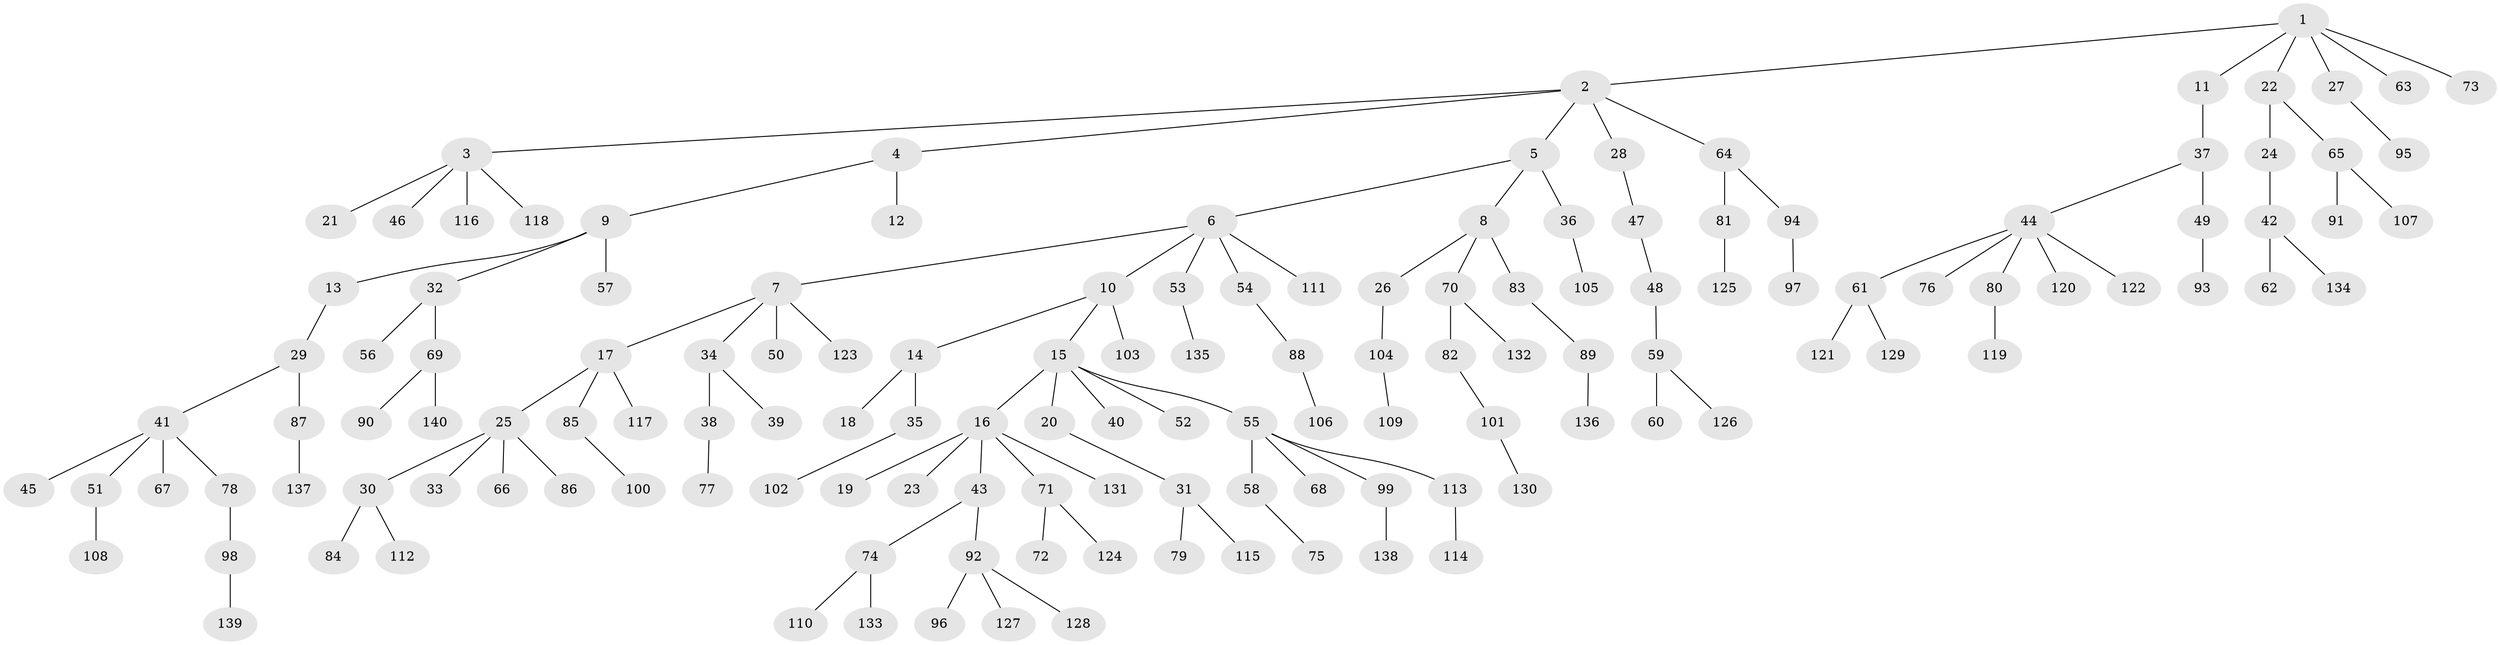 // Generated by graph-tools (version 1.1) at 2025/02/03/09/25 03:02:18]
// undirected, 140 vertices, 139 edges
graph export_dot {
graph [start="1"]
  node [color=gray90,style=filled];
  1;
  2;
  3;
  4;
  5;
  6;
  7;
  8;
  9;
  10;
  11;
  12;
  13;
  14;
  15;
  16;
  17;
  18;
  19;
  20;
  21;
  22;
  23;
  24;
  25;
  26;
  27;
  28;
  29;
  30;
  31;
  32;
  33;
  34;
  35;
  36;
  37;
  38;
  39;
  40;
  41;
  42;
  43;
  44;
  45;
  46;
  47;
  48;
  49;
  50;
  51;
  52;
  53;
  54;
  55;
  56;
  57;
  58;
  59;
  60;
  61;
  62;
  63;
  64;
  65;
  66;
  67;
  68;
  69;
  70;
  71;
  72;
  73;
  74;
  75;
  76;
  77;
  78;
  79;
  80;
  81;
  82;
  83;
  84;
  85;
  86;
  87;
  88;
  89;
  90;
  91;
  92;
  93;
  94;
  95;
  96;
  97;
  98;
  99;
  100;
  101;
  102;
  103;
  104;
  105;
  106;
  107;
  108;
  109;
  110;
  111;
  112;
  113;
  114;
  115;
  116;
  117;
  118;
  119;
  120;
  121;
  122;
  123;
  124;
  125;
  126;
  127;
  128;
  129;
  130;
  131;
  132;
  133;
  134;
  135;
  136;
  137;
  138;
  139;
  140;
  1 -- 2;
  1 -- 11;
  1 -- 22;
  1 -- 27;
  1 -- 63;
  1 -- 73;
  2 -- 3;
  2 -- 4;
  2 -- 5;
  2 -- 28;
  2 -- 64;
  3 -- 21;
  3 -- 46;
  3 -- 116;
  3 -- 118;
  4 -- 9;
  4 -- 12;
  5 -- 6;
  5 -- 8;
  5 -- 36;
  6 -- 7;
  6 -- 10;
  6 -- 53;
  6 -- 54;
  6 -- 111;
  7 -- 17;
  7 -- 34;
  7 -- 50;
  7 -- 123;
  8 -- 26;
  8 -- 70;
  8 -- 83;
  9 -- 13;
  9 -- 32;
  9 -- 57;
  10 -- 14;
  10 -- 15;
  10 -- 103;
  11 -- 37;
  13 -- 29;
  14 -- 18;
  14 -- 35;
  15 -- 16;
  15 -- 20;
  15 -- 40;
  15 -- 52;
  15 -- 55;
  16 -- 19;
  16 -- 23;
  16 -- 43;
  16 -- 71;
  16 -- 131;
  17 -- 25;
  17 -- 85;
  17 -- 117;
  20 -- 31;
  22 -- 24;
  22 -- 65;
  24 -- 42;
  25 -- 30;
  25 -- 33;
  25 -- 66;
  25 -- 86;
  26 -- 104;
  27 -- 95;
  28 -- 47;
  29 -- 41;
  29 -- 87;
  30 -- 84;
  30 -- 112;
  31 -- 79;
  31 -- 115;
  32 -- 56;
  32 -- 69;
  34 -- 38;
  34 -- 39;
  35 -- 102;
  36 -- 105;
  37 -- 44;
  37 -- 49;
  38 -- 77;
  41 -- 45;
  41 -- 51;
  41 -- 67;
  41 -- 78;
  42 -- 62;
  42 -- 134;
  43 -- 74;
  43 -- 92;
  44 -- 61;
  44 -- 76;
  44 -- 80;
  44 -- 120;
  44 -- 122;
  47 -- 48;
  48 -- 59;
  49 -- 93;
  51 -- 108;
  53 -- 135;
  54 -- 88;
  55 -- 58;
  55 -- 68;
  55 -- 99;
  55 -- 113;
  58 -- 75;
  59 -- 60;
  59 -- 126;
  61 -- 121;
  61 -- 129;
  64 -- 81;
  64 -- 94;
  65 -- 91;
  65 -- 107;
  69 -- 90;
  69 -- 140;
  70 -- 82;
  70 -- 132;
  71 -- 72;
  71 -- 124;
  74 -- 110;
  74 -- 133;
  78 -- 98;
  80 -- 119;
  81 -- 125;
  82 -- 101;
  83 -- 89;
  85 -- 100;
  87 -- 137;
  88 -- 106;
  89 -- 136;
  92 -- 96;
  92 -- 127;
  92 -- 128;
  94 -- 97;
  98 -- 139;
  99 -- 138;
  101 -- 130;
  104 -- 109;
  113 -- 114;
}
